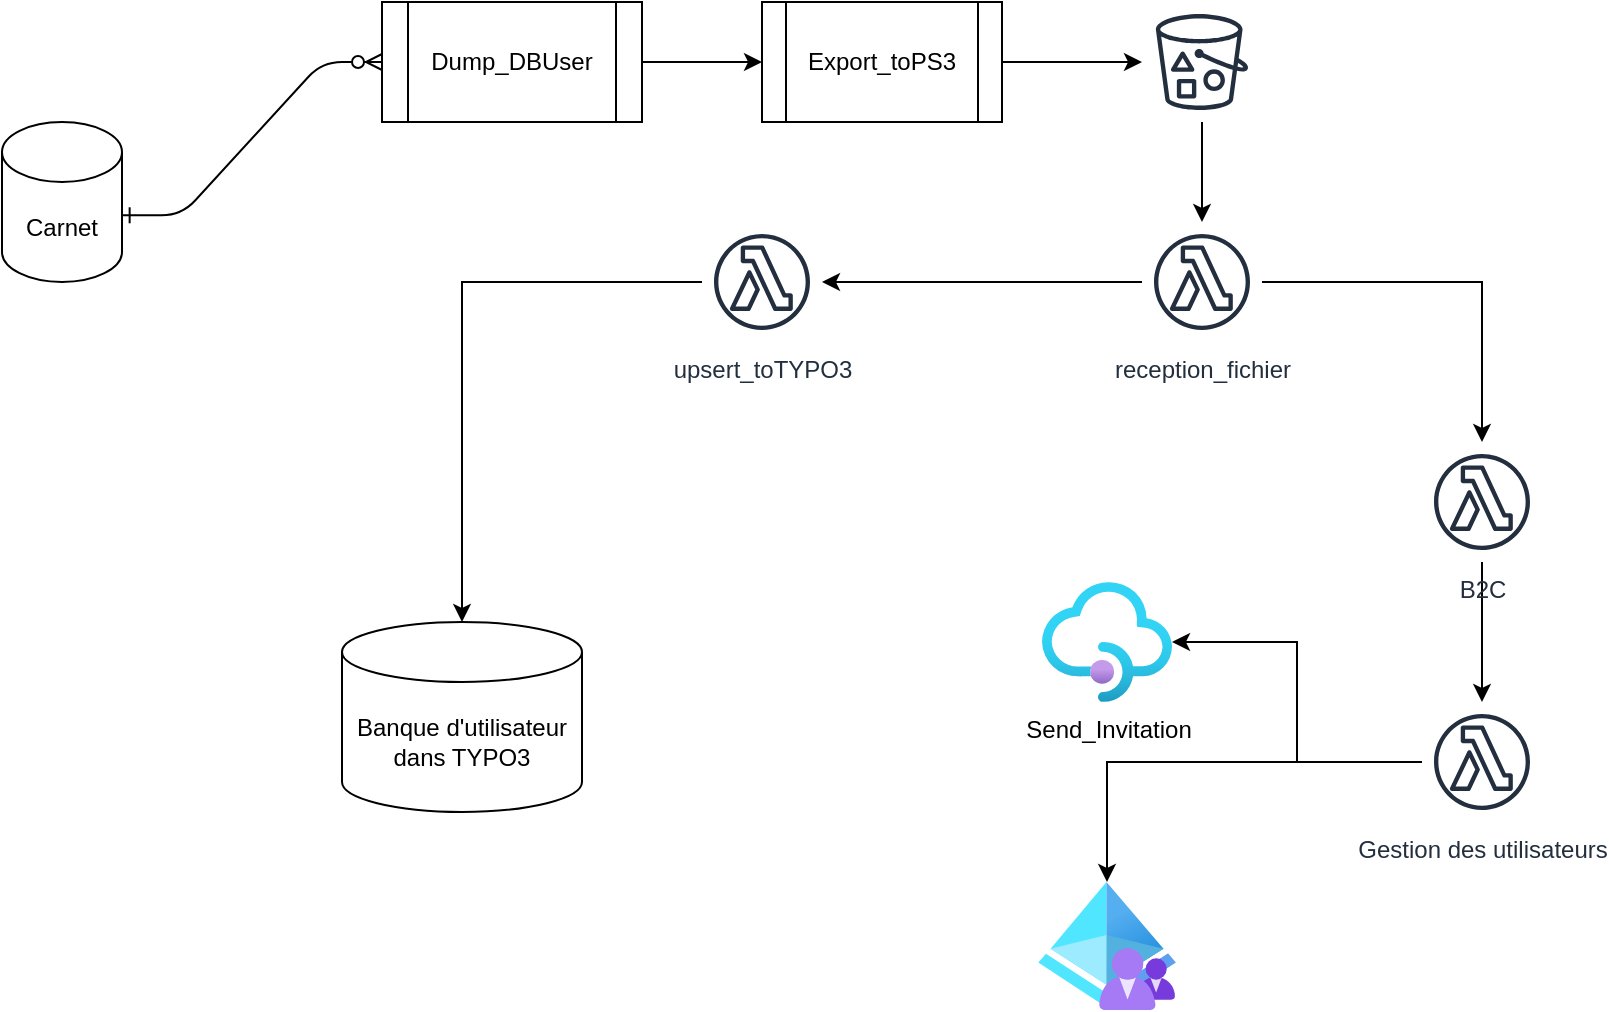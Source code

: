 <mxfile version="20.8.18" type="github">
  <diagram id="R2lEEEUBdFMjLlhIrx00" name="Page-1">
    <mxGraphModel dx="1339" dy="806" grid="1" gridSize="10" guides="1" tooltips="1" connect="1" arrows="1" fold="1" page="1" pageScale="1" pageWidth="1920" pageHeight="1200" math="0" shadow="0" extFonts="Permanent Marker^https://fonts.googleapis.com/css?family=Permanent+Marker">
      <root>
        <mxCell id="0" />
        <mxCell id="1" parent="0" />
        <mxCell id="C-vyLk0tnHw3VtMMgP7b-1" value="" style="edgeStyle=entityRelationEdgeStyle;endArrow=ERzeroToMany;startArrow=ERone;endFill=1;startFill=0;entryX=0;entryY=0.5;entryDx=0;entryDy=0;exitX=0.997;exitY=0.583;exitDx=0;exitDy=0;exitPerimeter=0;" parent="1" source="HARET__QXZ1MECPuZWQb-1" target="iLgiMvblA5DvUx3lvZ_4-1" edge="1">
          <mxGeometry width="100" height="100" relative="1" as="geometry">
            <mxPoint x="370" y="165" as="sourcePoint" />
            <mxPoint x="740" y="130" as="targetPoint" />
          </mxGeometry>
        </mxCell>
        <mxCell id="iLgiMvblA5DvUx3lvZ_4-7" style="edgeStyle=orthogonalEdgeStyle;rounded=0;orthogonalLoop=1;jettySize=auto;html=1;exitX=1;exitY=0.5;exitDx=0;exitDy=0;entryX=0;entryY=0.5;entryDx=0;entryDy=0;" parent="1" source="iLgiMvblA5DvUx3lvZ_4-1" target="iLgiMvblA5DvUx3lvZ_4-6" edge="1">
          <mxGeometry relative="1" as="geometry" />
        </mxCell>
        <mxCell id="iLgiMvblA5DvUx3lvZ_4-1" value="Dump_DBUser" style="shape=process;whiteSpace=wrap;html=1;backgroundOutline=1;" parent="1" vertex="1">
          <mxGeometry x="490" y="60" width="130" height="60" as="geometry" />
        </mxCell>
        <mxCell id="iLgiMvblA5DvUx3lvZ_4-2" value="Banque d&#39;utilisateur dans TYPO3" style="shape=cylinder3;whiteSpace=wrap;html=1;boundedLbl=1;backgroundOutline=1;size=15;" parent="1" vertex="1">
          <mxGeometry x="470" y="370" width="120" height="95" as="geometry" />
        </mxCell>
        <mxCell id="iLgiMvblA5DvUx3lvZ_4-5" style="edgeStyle=orthogonalEdgeStyle;rounded=0;orthogonalLoop=1;jettySize=auto;html=1;" parent="1" source="uYdY4YWxqWpNCqteB0tR-7" target="iLgiMvblA5DvUx3lvZ_4-2" edge="1">
          <mxGeometry relative="1" as="geometry">
            <mxPoint x="370" y="435" as="sourcePoint" />
          </mxGeometry>
        </mxCell>
        <mxCell id="iLgiMvblA5DvUx3lvZ_4-10" style="edgeStyle=orthogonalEdgeStyle;rounded=0;orthogonalLoop=1;jettySize=auto;html=1;exitX=1;exitY=0.5;exitDx=0;exitDy=0;" parent="1" source="iLgiMvblA5DvUx3lvZ_4-6" edge="1">
          <mxGeometry relative="1" as="geometry">
            <mxPoint x="870" y="90" as="targetPoint" />
          </mxGeometry>
        </mxCell>
        <mxCell id="iLgiMvblA5DvUx3lvZ_4-6" value="Export_toPS3" style="shape=process;whiteSpace=wrap;html=1;backgroundOutline=1;" parent="1" vertex="1">
          <mxGeometry x="680" y="60" width="120" height="60" as="geometry" />
        </mxCell>
        <mxCell id="HARET__QXZ1MECPuZWQb-1" value="Carnet" style="shape=cylinder3;whiteSpace=wrap;html=1;boundedLbl=1;backgroundOutline=1;size=15;" parent="1" vertex="1">
          <mxGeometry x="300" y="120" width="60" height="80" as="geometry" />
        </mxCell>
        <mxCell id="uYdY4YWxqWpNCqteB0tR-4" style="edgeStyle=orthogonalEdgeStyle;rounded=0;orthogonalLoop=1;jettySize=auto;html=1;" edge="1" parent="1" source="uYdY4YWxqWpNCqteB0tR-1" target="uYdY4YWxqWpNCqteB0tR-2">
          <mxGeometry relative="1" as="geometry" />
        </mxCell>
        <mxCell id="uYdY4YWxqWpNCqteB0tR-1" value="" style="sketch=0;outlineConnect=0;fontColor=#232F3E;gradientColor=none;strokeColor=#232F3E;fillColor=#ffffff;dashed=0;verticalLabelPosition=bottom;verticalAlign=top;align=center;html=1;fontSize=12;fontStyle=0;aspect=fixed;shape=mxgraph.aws4.resourceIcon;resIcon=mxgraph.aws4.bucket_with_objects;" vertex="1" parent="1">
          <mxGeometry x="870" y="60" width="60" height="60" as="geometry" />
        </mxCell>
        <mxCell id="uYdY4YWxqWpNCqteB0tR-9" value="" style="edgeStyle=orthogonalEdgeStyle;rounded=0;orthogonalLoop=1;jettySize=auto;html=1;" edge="1" parent="1" source="uYdY4YWxqWpNCqteB0tR-2" target="uYdY4YWxqWpNCqteB0tR-8">
          <mxGeometry relative="1" as="geometry" />
        </mxCell>
        <mxCell id="uYdY4YWxqWpNCqteB0tR-10" style="edgeStyle=orthogonalEdgeStyle;rounded=0;orthogonalLoop=1;jettySize=auto;html=1;" edge="1" parent="1" source="uYdY4YWxqWpNCqteB0tR-2" target="uYdY4YWxqWpNCqteB0tR-7">
          <mxGeometry relative="1" as="geometry" />
        </mxCell>
        <mxCell id="uYdY4YWxqWpNCqteB0tR-2" value="reception_fichier" style="sketch=0;outlineConnect=0;fontColor=#232F3E;gradientColor=none;strokeColor=#232F3E;fillColor=#ffffff;dashed=0;verticalLabelPosition=bottom;verticalAlign=top;align=center;html=1;fontSize=12;fontStyle=0;aspect=fixed;shape=mxgraph.aws4.resourceIcon;resIcon=mxgraph.aws4.lambda_function;" vertex="1" parent="1">
          <mxGeometry x="870" y="170" width="60" height="60" as="geometry" />
        </mxCell>
        <mxCell id="uYdY4YWxqWpNCqteB0tR-7" value="upsert_toTYPO3" style="sketch=0;outlineConnect=0;fontColor=#232F3E;gradientColor=none;strokeColor=#232F3E;fillColor=#ffffff;dashed=0;verticalLabelPosition=bottom;verticalAlign=top;align=center;html=1;fontSize=12;fontStyle=0;aspect=fixed;shape=mxgraph.aws4.resourceIcon;resIcon=mxgraph.aws4.lambda_function;" vertex="1" parent="1">
          <mxGeometry x="650" y="170" width="60" height="60" as="geometry" />
        </mxCell>
        <mxCell id="uYdY4YWxqWpNCqteB0tR-13" value="" style="edgeStyle=orthogonalEdgeStyle;rounded=0;orthogonalLoop=1;jettySize=auto;html=1;" edge="1" parent="1" source="uYdY4YWxqWpNCqteB0tR-8" target="uYdY4YWxqWpNCqteB0tR-19">
          <mxGeometry relative="1" as="geometry">
            <mxPoint x="1040" y="410" as="targetPoint" />
          </mxGeometry>
        </mxCell>
        <mxCell id="uYdY4YWxqWpNCqteB0tR-8" value="B2C" style="sketch=0;outlineConnect=0;fontColor=#232F3E;gradientColor=none;strokeColor=#232F3E;fillColor=#ffffff;dashed=0;verticalLabelPosition=bottom;verticalAlign=top;align=center;html=1;fontSize=12;fontStyle=0;aspect=fixed;shape=mxgraph.aws4.resourceIcon;resIcon=mxgraph.aws4.lambda_function;" vertex="1" parent="1">
          <mxGeometry x="1010" y="280" width="60" height="60" as="geometry" />
        </mxCell>
        <mxCell id="uYdY4YWxqWpNCqteB0tR-25" style="edgeStyle=orthogonalEdgeStyle;rounded=0;orthogonalLoop=1;jettySize=auto;html=1;" edge="1" parent="1" source="uYdY4YWxqWpNCqteB0tR-19" target="uYdY4YWxqWpNCqteB0tR-21">
          <mxGeometry relative="1" as="geometry" />
        </mxCell>
        <mxCell id="uYdY4YWxqWpNCqteB0tR-26" style="edgeStyle=orthogonalEdgeStyle;rounded=0;orthogonalLoop=1;jettySize=auto;html=1;" edge="1" parent="1" source="uYdY4YWxqWpNCqteB0tR-19" target="uYdY4YWxqWpNCqteB0tR-23">
          <mxGeometry relative="1" as="geometry" />
        </mxCell>
        <mxCell id="uYdY4YWxqWpNCqteB0tR-19" value="Gestion des utilisateurs&lt;br&gt;" style="sketch=0;outlineConnect=0;fontColor=#232F3E;gradientColor=none;strokeColor=#232F3E;fillColor=#ffffff;dashed=0;verticalLabelPosition=bottom;verticalAlign=top;align=center;html=1;fontSize=12;fontStyle=0;aspect=fixed;shape=mxgraph.aws4.resourceIcon;resIcon=mxgraph.aws4.lambda_function;" vertex="1" parent="1">
          <mxGeometry x="1010" y="410" width="60" height="60" as="geometry" />
        </mxCell>
        <mxCell id="uYdY4YWxqWpNCqteB0tR-21" value="Send_Invitation" style="aspect=fixed;html=1;points=[];align=center;image;fontSize=12;image=img/lib/azure2/integration/API_Management_Services.svg;" vertex="1" parent="1">
          <mxGeometry x="820" y="350" width="65" height="60" as="geometry" />
        </mxCell>
        <mxCell id="uYdY4YWxqWpNCqteB0tR-23" value="" style="aspect=fixed;html=1;points=[];align=center;image;fontSize=12;image=img/lib/azure2/identity/Azure_AD_B2C.svg;" vertex="1" parent="1">
          <mxGeometry x="818" y="500" width="69" height="64" as="geometry" />
        </mxCell>
      </root>
    </mxGraphModel>
  </diagram>
</mxfile>
